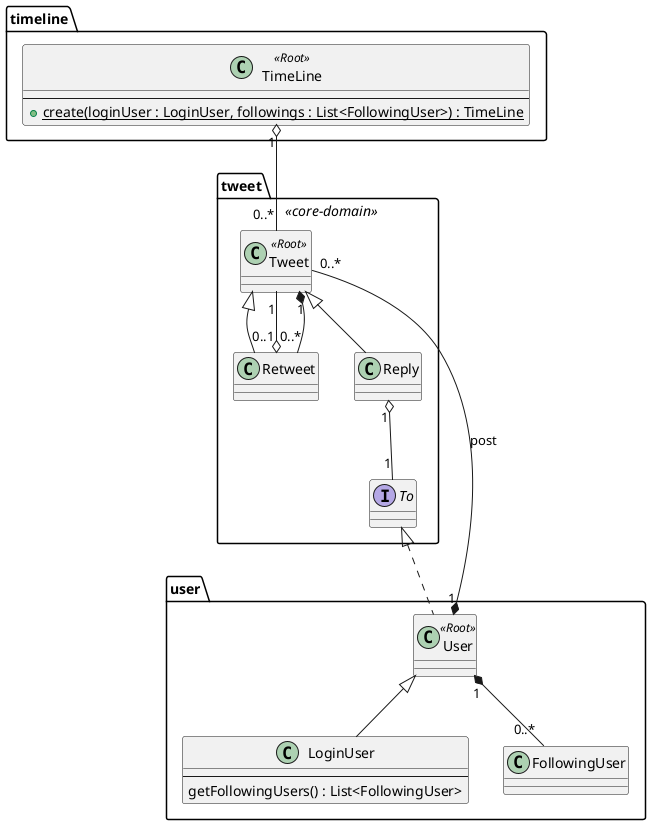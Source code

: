 @startuml

package tweet <<core-domain>> {
    class Tweet  <<Root>>
    class Retweet
    class Reply
    interface To

    Tweet <|-- Retweet
    Tweet <|-- Reply
    Retweet "0..1" o-- "1" Tweet
    Tweet "1" *-- "0..*" Retweet

    Reply "1" o-- "1" To
}



package user {
    class User <<Root>>
    class LoginUser {
        --
        getFollowingUsers() : List<FollowingUser>
    }

    User <|-- LoginUser

    class FollowingUser
    User "1" *-- "0..*" FollowingUser
}

User "1" *-- "0..*" Tweet : post
To <|.. User

package timeline {
    class TimeLine <<Root>> {
        --
        + {static} create(loginUser : LoginUser, followings : List<FollowingUser>) : TimeLine
    }
}

TimeLine "1" o-- "0..*" Tweet



@enduml
